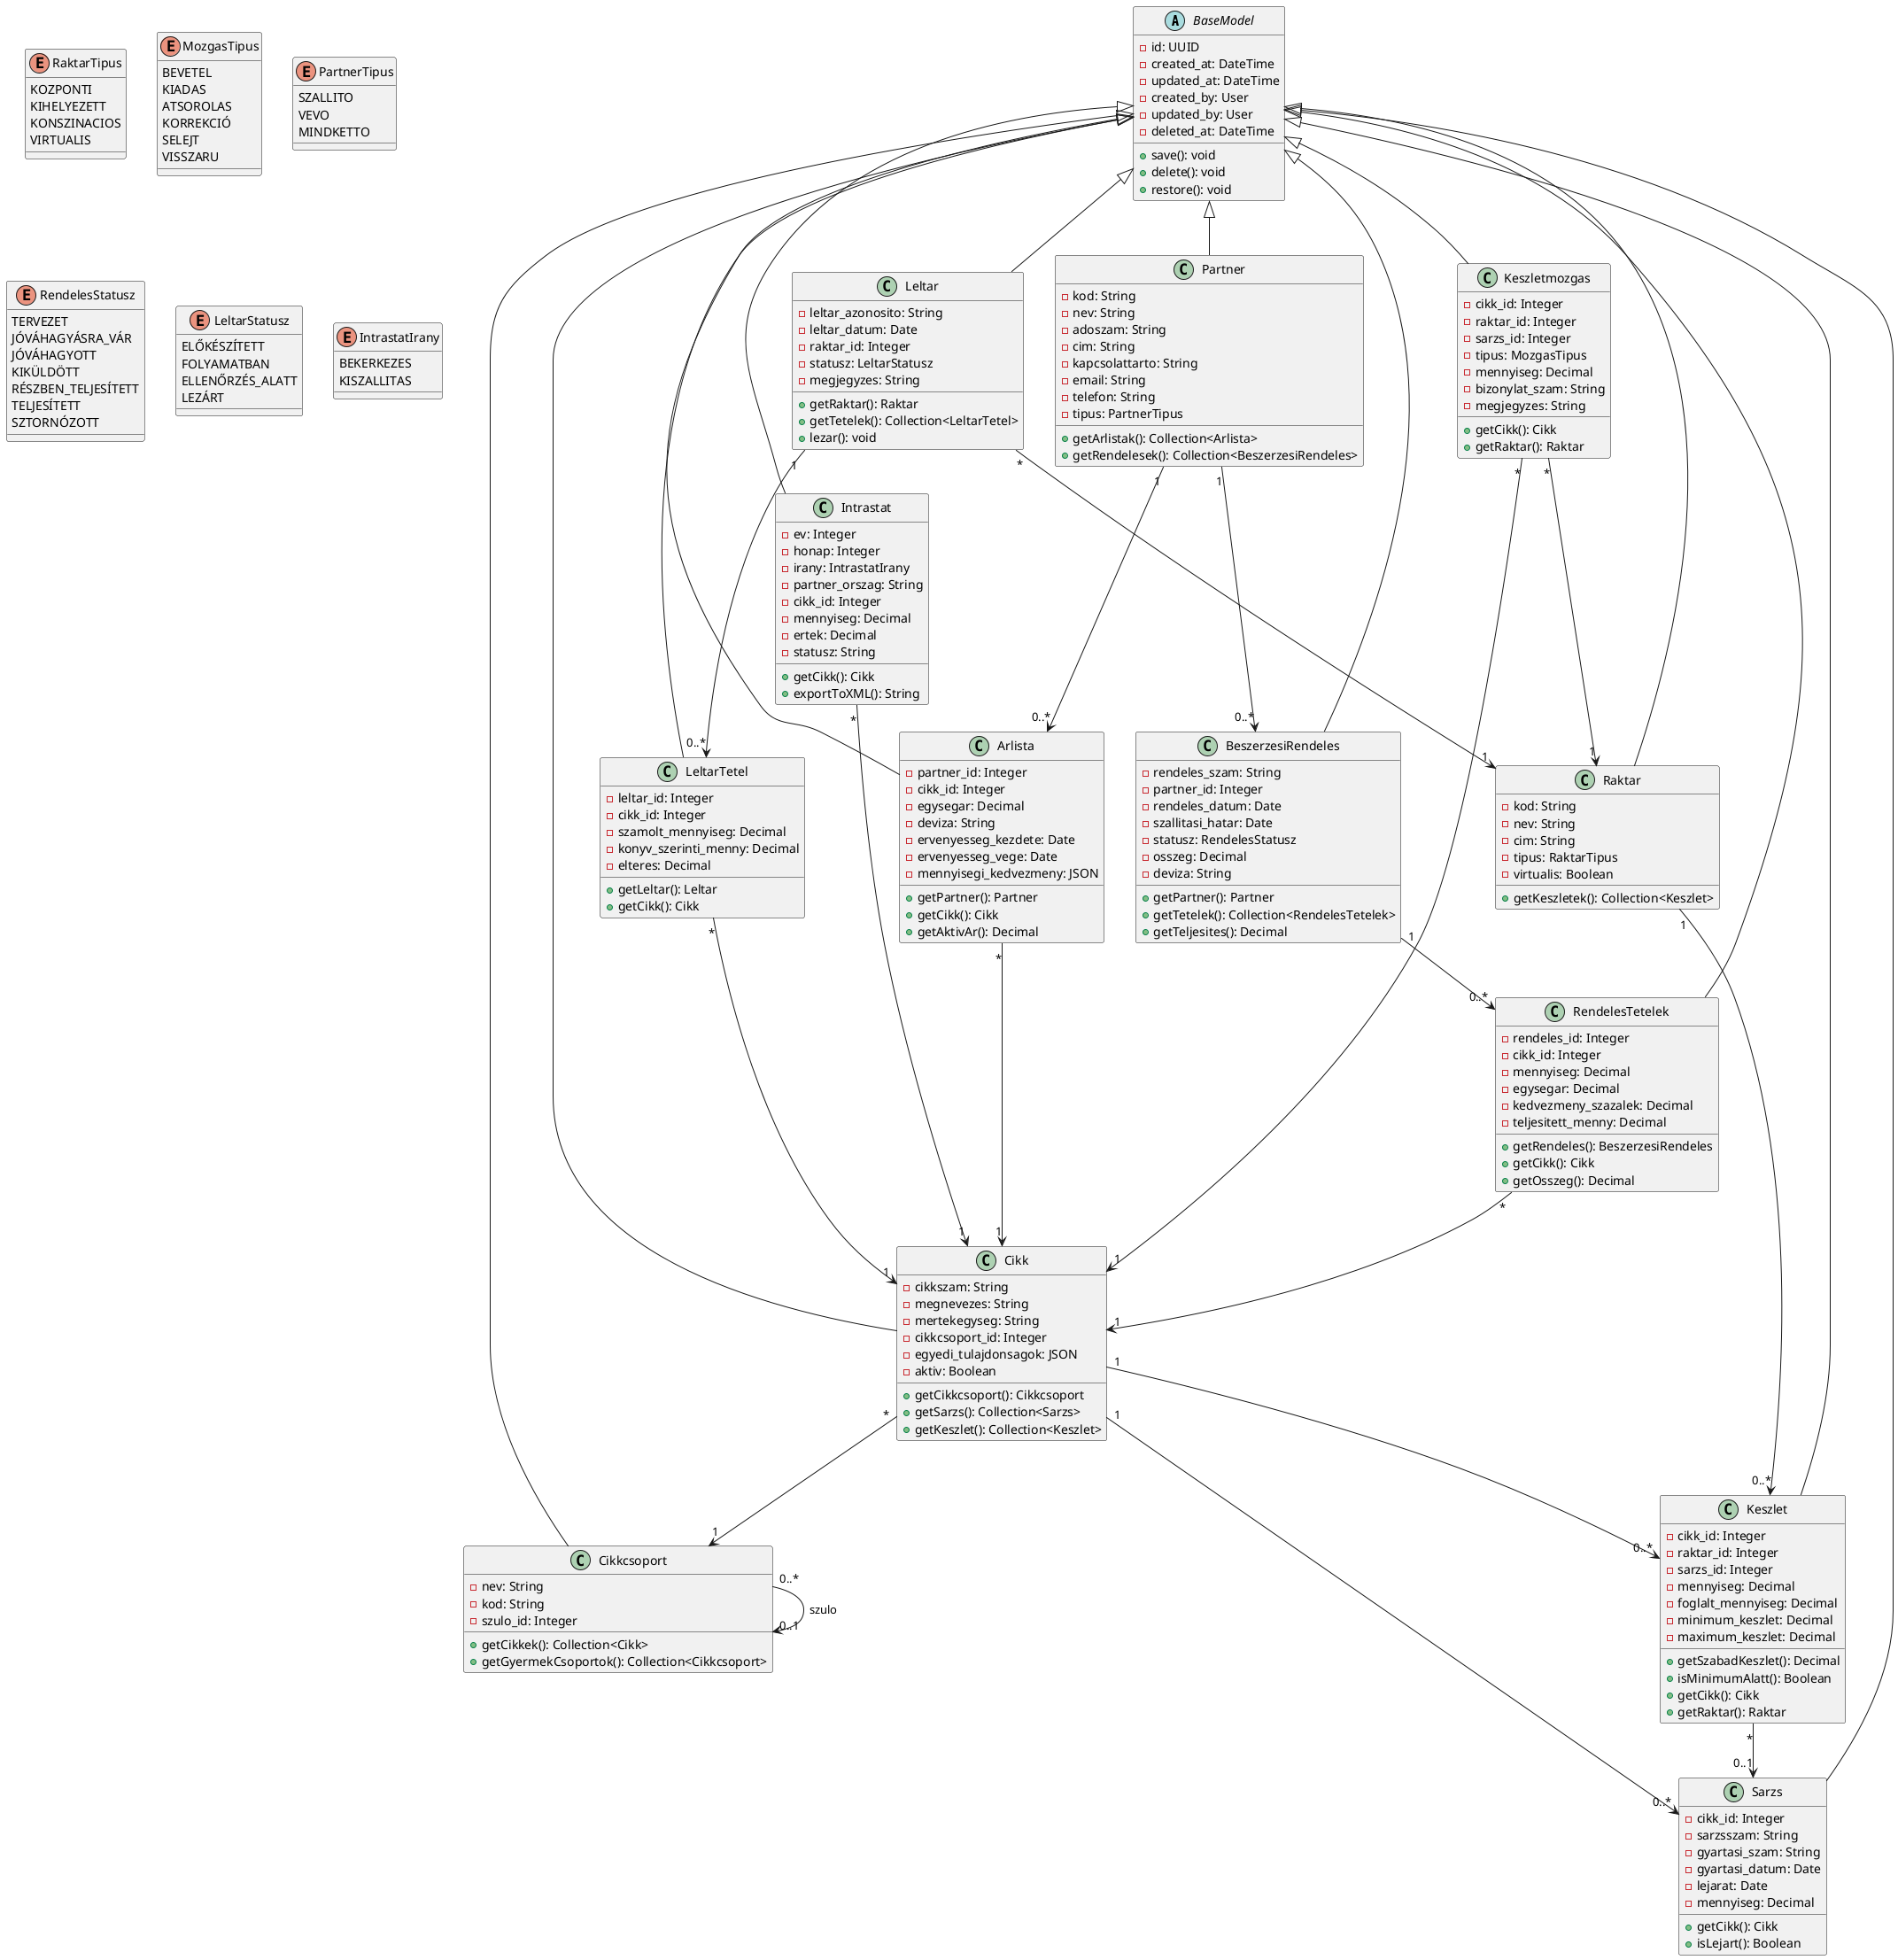 @startuml Beszerzés és Készletgazdálkodás Osztálydiagram

' Alaposztályok
abstract class BaseModel {
  - id: UUID
  - created_at: DateTime
  - updated_at: DateTime
  - created_by: User
  - updated_by: User
  - deleted_at: DateTime
  + save(): void
  + delete(): void
  + restore(): void
}

' Cikktörzs
class Cikk extends BaseModel {
  - cikkszam: String
  - megnevezes: String
  - mertekegyseg: String
  - cikkcsoport_id: Integer
  - egyedi_tulajdonsagok: JSON
  - aktiv: Boolean
  + getCikkcsoport(): Cikkcsoport
  + getSarzs(): Collection<Sarzs>
  + getKeszlet(): Collection<Keszlet>
}

class Cikkcsoport extends BaseModel {
  - nev: String
  - kod: String
  - szulo_id: Integer
  + getCikkek(): Collection<Cikk>
  + getGyermekCsoportok(): Collection<Cikkcsoport>
}

' Sarzs és gyártási szám
class Sarzs extends BaseModel {
  - cikk_id: Integer
  - sarzsszam: String
  - gyartasi_szam: String
  - gyartasi_datum: Date
  - lejarat: Date
  - mennyiseg: Decimal
  + getCikk(): Cikk
  + isLejart(): Boolean
}

' Raktár
class Raktar extends BaseModel {
  - kod: String
  - nev: String
  - cim: String
  - tipus: RaktarTipus
  - virtualis: Boolean
  + getKeszletek(): Collection<Keszlet>
}

enum RaktarTipus {
  KOZPONTI
  KIHELYEZETT
  KONSZINACIOS
  VIRTUALIS
}

' Készlet
class Keszlet extends BaseModel {
  - cikk_id: Integer
  - raktar_id: Integer
  - sarzs_id: Integer
  - mennyiseg: Decimal
  - foglalt_mennyiseg: Decimal
  - minimum_keszlet: Decimal
  - maximum_keszlet: Decimal
  + getSzabadKeszlet(): Decimal
  + isMinimumAlatt(): Boolean
  + getCikk(): Cikk
  + getRaktar(): Raktar
}

' Készletmozgás
class Keszletmozgas extends BaseModel {
  - cikk_id: Integer
  - raktar_id: Integer
  - sarzs_id: Integer
  - tipus: MozgasTipus
  - mennyiseg: Decimal
  - bizonylat_szam: String
  - megjegyzes: String
  + getCikk(): Cikk
  + getRaktar(): Raktar
}

enum MozgasTipus {
  BEVETEL
  KIADAS
  ATSOROLAS
  KORREKCIÓ
  SELEJT
  VISSZARU
}

' Partner
class Partner extends BaseModel {
  - kod: String
  - nev: String
  - adoszam: String
  - cim: String
  - kapcsolattarto: String
  - email: String
  - telefon: String
  - tipus: PartnerTipus
  + getArlistak(): Collection<Arlista>
  + getRendelesek(): Collection<BeszerzesiRendeles>
}

enum PartnerTipus {
  SZALLITO
  VEVO
  MINDKETTO
}

' Árlista
class Arlista extends BaseModel {
  - partner_id: Integer
  - cikk_id: Integer
  - egysegar: Decimal
  - deviza: String
  - ervenyesseg_kezdete: Date
  - ervenyesseg_vege: Date
  - mennyisegi_kedvezmeny: JSON
  + getPartner(): Partner
  + getCikk(): Cikk
  + getAktivAr(): Decimal
}

' Beszerzési rendelés
class BeszerzesiRendeles extends BaseModel {
  - rendeles_szam: String
  - partner_id: Integer
  - rendeles_datum: Date
  - szallitasi_hatar: Date
  - statusz: RendelesStatusz
  - osszeg: Decimal
  - deviza: String
  + getPartner(): Partner
  + getTetelek(): Collection<RendelesTetelek>
  + getTeljesites(): Decimal
}

enum RendelesStatusz {
  TERVEZET
  JÓVÁHAGYÁSRA_VÁR
  JÓVÁHAGYOTT
  KIKÜLDÖTT
  RÉSZBEN_TELJESÍTETT
  TELJESÍTETT
  SZTORNÓZOTT
}

class RendelesTetelek extends BaseModel {
  - rendeles_id: Integer
  - cikk_id: Integer
  - mennyiseg: Decimal
  - egysegar: Decimal
  - kedvezmeny_szazalek: Decimal
  - teljesitett_menny: Decimal
  + getRendeles(): BeszerzesiRendeles
  + getCikk(): Cikk
  + getOsszeg(): Decimal
}

' Leltár
class Leltar extends BaseModel {
  - leltar_azonosito: String
  - leltar_datum: Date
  - raktar_id: Integer
  - statusz: LeltarStatusz
  - megjegyzes: String
  + getRaktar(): Raktar
  + getTetelek(): Collection<LeltarTetel>
  + lezar(): void
}

enum LeltarStatusz {
  ELŐKÉSZÍTETT
  FOLYAMATBAN
  ELLENŐRZÉS_ALATT
  LEZÁRT
}

class LeltarTetel extends BaseModel {
  - leltar_id: Integer
  - cikk_id: Integer
  - szamolt_mennyiseg: Decimal
  - konyv_szerinti_menny: Decimal
  - elteres: Decimal
  + getLeltar(): Leltar
  + getCikk(): Cikk
}

' INTRASTAT
class Intrastat extends BaseModel {
  - ev: Integer
  - honap: Integer
  - irany: IntrastatIrany
  - partner_orszag: String
  - cikk_id: Integer
  - mennyiseg: Decimal
  - ertek: Decimal
  - statusz: String
  + getCikk(): Cikk
  + exportToXML(): String
}

enum IntrastatIrany {
  BEKERKEZES
  KISZALLITAS
}

' Kapcsolatok
Cikk "1" --> "0..*" Sarzs
Cikk "1" --> "0..*" Keszlet
Cikk "*" --> "1" Cikkcsoport
Cikkcsoport "0..*" --> "0..1" Cikkcsoport : szulo

Raktar "1" --> "0..*" Keszlet
Keszlet "*" --> "0..1" Sarzs

Keszletmozgas "*" --> "1" Cikk
Keszletmozgas "*" --> "1" Raktar

Partner "1" --> "0..*" Arlista
Partner "1" --> "0..*" BeszerzesiRendeles

Arlista "*" --> "1" Cikk

BeszerzesiRendeles "1" --> "0..*" RendelesTetelek
RendelesTetelek "*" --> "1" Cikk

Leltar "*" --> "1" Raktar
Leltar "1" --> "0..*" LeltarTetel
LeltarTetel "*" --> "1" Cikk

Intrastat "*" --> "1" Cikk

@enduml